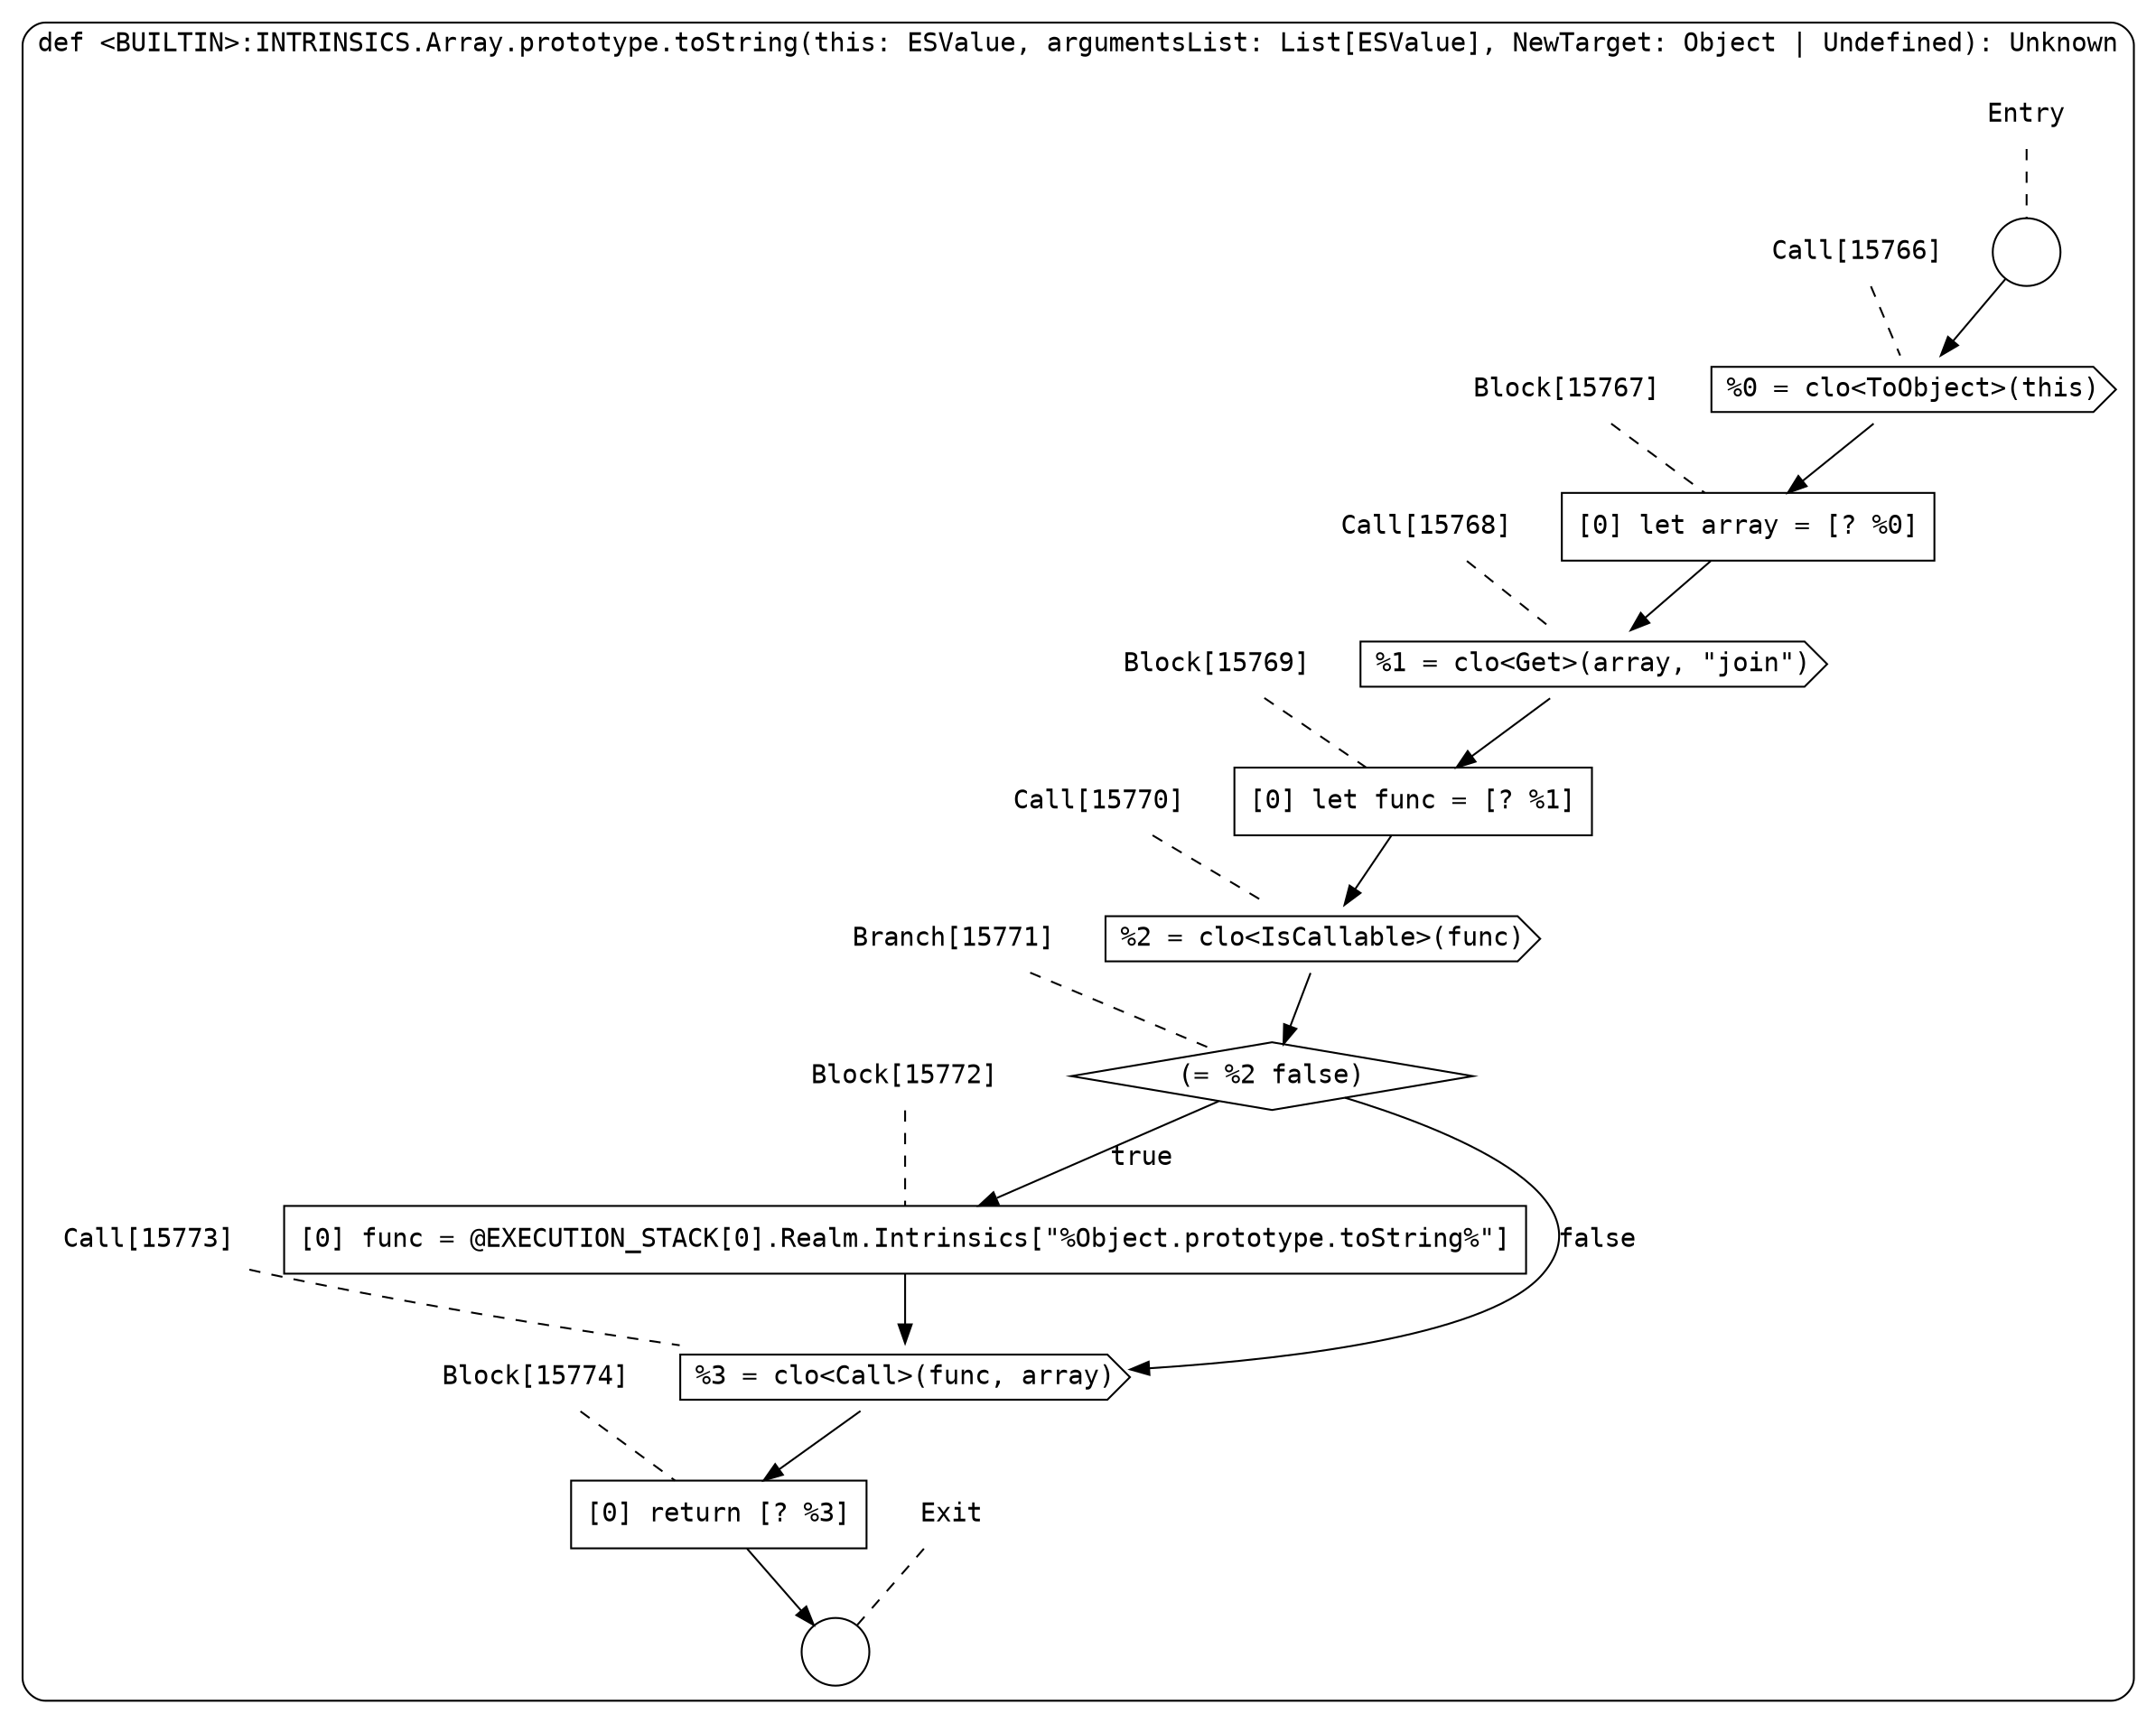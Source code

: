 digraph {
  graph [fontname = "Consolas"]
  node [fontname = "Consolas"]
  edge [fontname = "Consolas"]
  subgraph cluster2377 {
    label = "def <BUILTIN>:INTRINSICS.Array.prototype.toString(this: ESValue, argumentsList: List[ESValue], NewTarget: Object | Undefined): Unknown"
    style = rounded
    cluster2377_entry_name [shape=none, label=<<font color="black">Entry</font>>]
    cluster2377_entry_name -> cluster2377_entry [arrowhead=none, color="black", style=dashed]
    cluster2377_entry [shape=circle label=" " color="black" fillcolor="white" style=filled]
    cluster2377_entry -> node15766 [color="black"]
    cluster2377_exit_name [shape=none, label=<<font color="black">Exit</font>>]
    cluster2377_exit_name -> cluster2377_exit [arrowhead=none, color="black", style=dashed]
    cluster2377_exit [shape=circle label=" " color="black" fillcolor="white" style=filled]
    node15766_name [shape=none, label=<<font color="black">Call[15766]</font>>]
    node15766_name -> node15766 [arrowhead=none, color="black", style=dashed]
    node15766 [shape=cds, label=<<font color="black">%0 = clo&lt;ToObject&gt;(this)</font>> color="black" fillcolor="white", style=filled]
    node15766 -> node15767 [color="black"]
    node15767_name [shape=none, label=<<font color="black">Block[15767]</font>>]
    node15767_name -> node15767 [arrowhead=none, color="black", style=dashed]
    node15767 [shape=box, label=<<font color="black">[0] let array = [? %0]<BR ALIGN="LEFT"/></font>> color="black" fillcolor="white", style=filled]
    node15767 -> node15768 [color="black"]
    node15768_name [shape=none, label=<<font color="black">Call[15768]</font>>]
    node15768_name -> node15768 [arrowhead=none, color="black", style=dashed]
    node15768 [shape=cds, label=<<font color="black">%1 = clo&lt;Get&gt;(array, &quot;join&quot;)</font>> color="black" fillcolor="white", style=filled]
    node15768 -> node15769 [color="black"]
    node15769_name [shape=none, label=<<font color="black">Block[15769]</font>>]
    node15769_name -> node15769 [arrowhead=none, color="black", style=dashed]
    node15769 [shape=box, label=<<font color="black">[0] let func = [? %1]<BR ALIGN="LEFT"/></font>> color="black" fillcolor="white", style=filled]
    node15769 -> node15770 [color="black"]
    node15770_name [shape=none, label=<<font color="black">Call[15770]</font>>]
    node15770_name -> node15770 [arrowhead=none, color="black", style=dashed]
    node15770 [shape=cds, label=<<font color="black">%2 = clo&lt;IsCallable&gt;(func)</font>> color="black" fillcolor="white", style=filled]
    node15770 -> node15771 [color="black"]
    node15771_name [shape=none, label=<<font color="black">Branch[15771]</font>>]
    node15771_name -> node15771 [arrowhead=none, color="black", style=dashed]
    node15771 [shape=diamond, label=<<font color="black">(= %2 false)</font>> color="black" fillcolor="white", style=filled]
    node15771 -> node15772 [label=<<font color="black">true</font>> color="black"]
    node15771 -> node15773 [label=<<font color="black">false</font>> color="black"]
    node15772_name [shape=none, label=<<font color="black">Block[15772]</font>>]
    node15772_name -> node15772 [arrowhead=none, color="black", style=dashed]
    node15772 [shape=box, label=<<font color="black">[0] func = @EXECUTION_STACK[0].Realm.Intrinsics[&quot;%Object.prototype.toString%&quot;]<BR ALIGN="LEFT"/></font>> color="black" fillcolor="white", style=filled]
    node15772 -> node15773 [color="black"]
    node15773_name [shape=none, label=<<font color="black">Call[15773]</font>>]
    node15773_name -> node15773 [arrowhead=none, color="black", style=dashed]
    node15773 [shape=cds, label=<<font color="black">%3 = clo&lt;Call&gt;(func, array)</font>> color="black" fillcolor="white", style=filled]
    node15773 -> node15774 [color="black"]
    node15774_name [shape=none, label=<<font color="black">Block[15774]</font>>]
    node15774_name -> node15774 [arrowhead=none, color="black", style=dashed]
    node15774 [shape=box, label=<<font color="black">[0] return [? %3]<BR ALIGN="LEFT"/></font>> color="black" fillcolor="white", style=filled]
    node15774 -> cluster2377_exit [color="black"]
  }
}